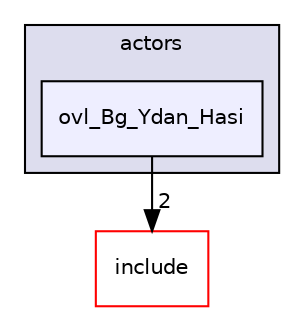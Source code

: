 digraph "src/overlays/actors/ovl_Bg_Ydan_Hasi" {
  compound=true
  node [ fontsize="10", fontname="Helvetica"];
  edge [ labelfontsize="10", labelfontname="Helvetica"];
  subgraph clusterdir_e93473484be31ce7bcb356bd643a22f8 {
    graph [ bgcolor="#ddddee", pencolor="black", label="actors" fontname="Helvetica", fontsize="10", URL="dir_e93473484be31ce7bcb356bd643a22f8.html"]
  dir_dcfa15922f178e260dfefc39860f3fd7 [shape=box, label="ovl_Bg_Ydan_Hasi", style="filled", fillcolor="#eeeeff", pencolor="black", URL="dir_dcfa15922f178e260dfefc39860f3fd7.html"];
  }
  dir_d44c64559bbebec7f509842c48db8b23 [shape=box label="include" fillcolor="white" style="filled" color="red" URL="dir_d44c64559bbebec7f509842c48db8b23.html"];
  dir_dcfa15922f178e260dfefc39860f3fd7->dir_d44c64559bbebec7f509842c48db8b23 [headlabel="2", labeldistance=1.5 headhref="dir_000135_000000.html"];
}
